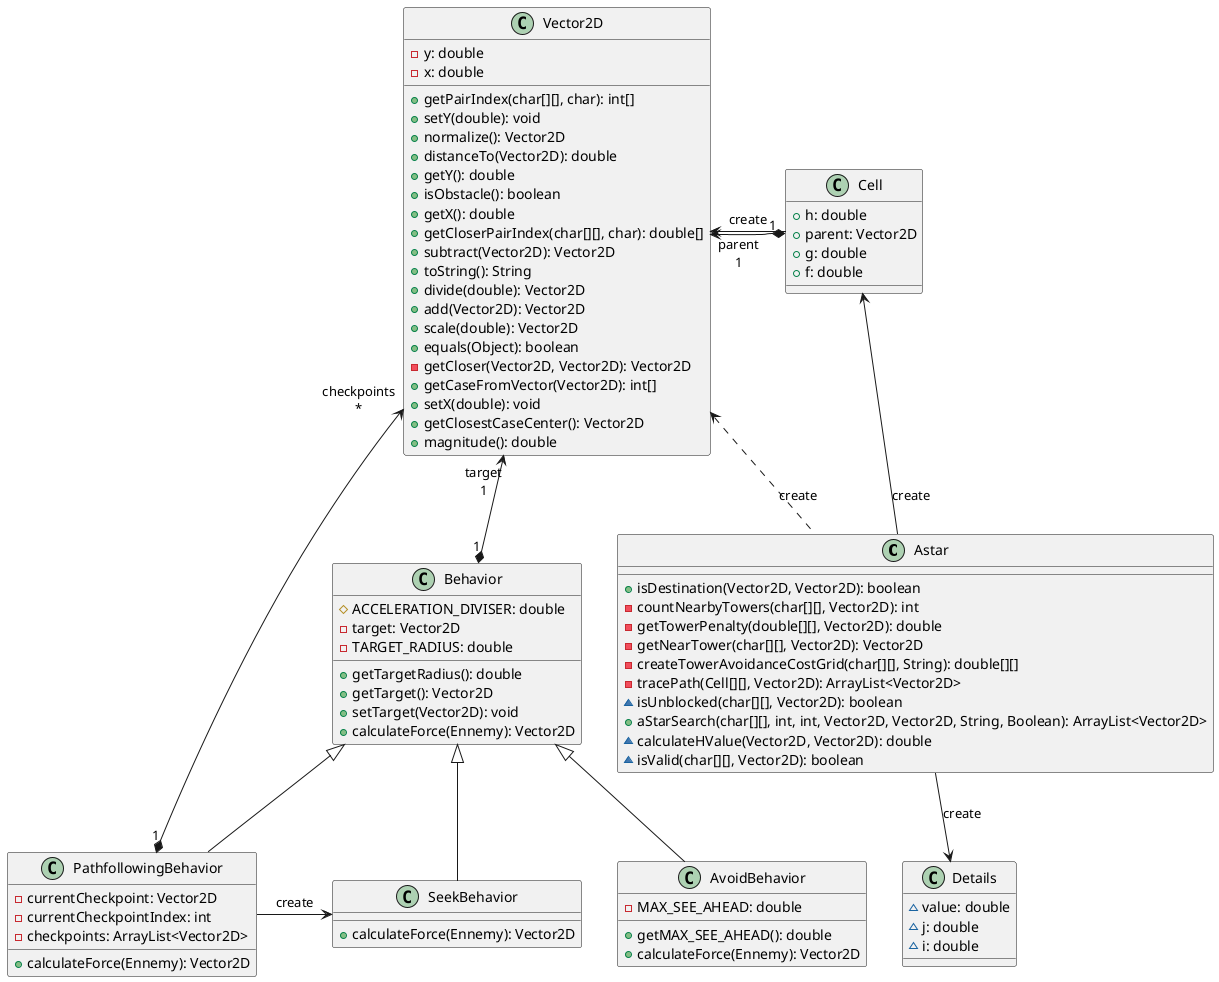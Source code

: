 @startuml



class Astar {
  + isDestination(Vector2D, Vector2D): boolean
  - countNearbyTowers(char[][], Vector2D): int
  - getTowerPenalty(double[][], Vector2D): double
  - getNearTower(char[][], Vector2D): Vector2D
  - createTowerAvoidanceCostGrid(char[][], String): double[][]
  - tracePath(Cell[][], Vector2D): ArrayList<Vector2D>
  ~ isUnblocked(char[][], Vector2D): boolean
  + aStarSearch(char[][], int, int, Vector2D, Vector2D, String, Boolean): ArrayList<Vector2D>
  ~ calculateHValue(Vector2D, Vector2D): double
  ~ isValid(char[][], Vector2D): boolean
}
class AvoidBehavior {
  - MAX_SEE_AHEAD: double
  + getMAX_SEE_AHEAD(): double
  + calculateForce(Ennemy): Vector2D
}
class Behavior {
  # ACCELERATION_DIVISER: double
  - target: Vector2D
  - TARGET_RADIUS: double
  + getTargetRadius(): double
  + getTarget(): Vector2D
  + setTarget(Vector2D): void
  + calculateForce(Ennemy): Vector2D
}
class Cell {
  + h: double
  + parent: Vector2D
  + g: double
  + f: double
}
class Details {
  ~ value: double
  ~ j: double
  ~ i: double
}
class PathfollowingBehavior {
  - currentCheckpoint: Vector2D
  - currentCheckpointIndex: int
  - checkpoints: ArrayList<Vector2D>
  + calculateForce(Ennemy): Vector2D
}
class SeekBehavior {
  + calculateForce(Ennemy): Vector2D
}
class Vector2D {
  - y: double
  - x: double
  + getPairIndex(char[][], char): int[]
  + setY(double): void
  + normalize(): Vector2D
  + distanceTo(Vector2D): double
  + getY(): double
  + isObstacle(): boolean
  + getX(): double
  + getCloserPairIndex(char[][], char): double[]
  + subtract(Vector2D): Vector2D
  + toString(): String
  + divide(double): Vector2D
  + add(Vector2D): Vector2D
  + scale(double): Vector2D
  + equals(Object): boolean
  - getCloser(Vector2D, Vector2D): Vector2D
  + getCaseFromVector(Vector2D): int[]
  + setX(double): void
  + getClosestCaseCenter(): Vector2D
  + magnitude(): double
}

Cell      <--   Astar : "«create»"
Vector2D  <-   Cell  : "«create»"
Vector2D  "parent\n1" <--*  "1" Cell
Astar     -->  Details : "«create»"
Behavior  ^--  SeekBehavior
Behavior  ^--  AvoidBehavior
Vector2D "target\n1" <--* "1" Behavior
Vector2D  <-[dashed] Astar: "«create»"
Behavior  ^--  PathfollowingBehavior
PathfollowingBehavior ->  SeekBehavior : "«create»"
PathfollowingBehavior "1" *-> "checkpoints\n*" Vector2D

@enduml
